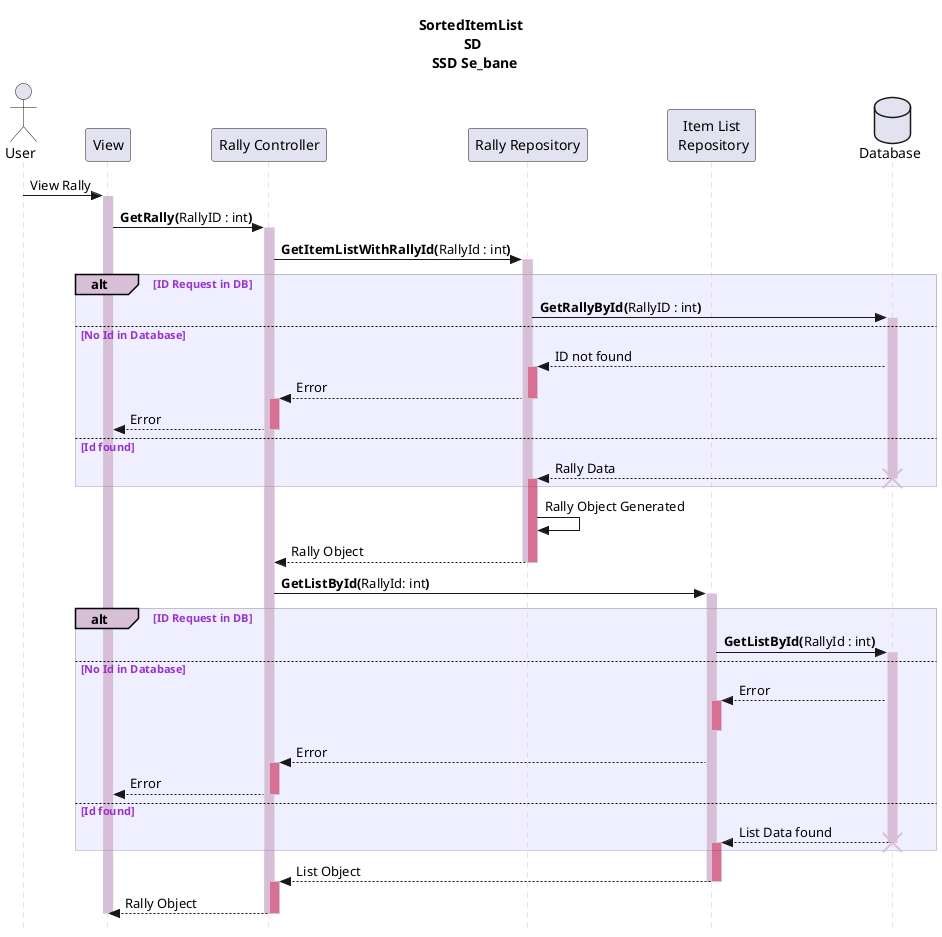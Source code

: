 @startuml SortedItemList
title SortedItemList \nSD\n SSD Se_bane
skinparam SequenceGroupBorderThickness 0.01
skinparam SequenceDividerBorderColor MediumPurple
skinparam SequenceDividerBackgroundColor MediumPurple
skinparam SequenceGroupBodyBackgroundColor MOTIVATION
skinparam SequenceGroupFontColor DarkOrchid
skinparam SequenceGroupBackgroundColor Thistle
skinparam SequenceLifeLineBackgroundColor Thistle
skinparam SequenceLifeLineBorderColor Thistle
skinparam Style strictUML

actor User
participant "View" as UI
participant "Rally Controller" as RallyCon
participant "Rally Repository" as RallyRepo
participant "Item List\n Repository" as ItemListRepo

database "Database" as DB

User -> UI : View Rally
activate UI
UI -> RallyCon : **GetRally(**RallyID : int**)**
activate RallyCon
RallyCon -> RallyRepo : **GetItemListWithRallyId(**RallyId : int**)**
activate RallyRepo
alt ID Request in DB
RallyRepo -> DB : **GetRallyById(**RallyID : int**)**
activate DB
else No Id in Database
DB --> RallyRepo : ID not found
activate RallyRepo #PaleVioletRed
RallyRepo --> RallyCon : Error
deactivate RallyRepo 
activate RallyCon #PaleVioletRed
RallyCon --> UI : Error
deactivate RallyCon
else Id found
RallyRepo <-- DB : Rally Data 
destroy DB
activate RallyRepo #PaleVioletRed
end
RallyRepo -> RallyRepo : Rally Object Generated
RallyRepo --> RallyCon : Rally Object
deactivate RallyRepo
deactivate RallyRepo
RallyCon -> ItemListRepo : **GetListById(**RallyId: int**)**
alt ID Request in DB
activate ItemListRepo 
ItemListRepo -> DB : **GetListById(**RallyId : int**)**
activate DB
else No Id in Database
DB --> ItemListRepo :Error
activate ItemListRepo #PaleVioletRed
deactivate ItemListRepo
ItemListRepo --> RallyCon : Error
activate RallyCon#PaleVioletRed
RallyCon --> UI : Error
deactivate RallyCon 
else Id found
DB --> ItemListRepo : List Data found
destroy DB
activate ItemListRepo#PaleVioletRed
end
ItemListRepo --> RallyCon : List Object
deactivate ItemListRepo 
activate RallyCon#PaleVioletRed
deactivate ItemListRepo 
RallyCon --> UI : Rally Object
deactivate RallyCon
deactivate RallyCon
deactivate UI
@enduml